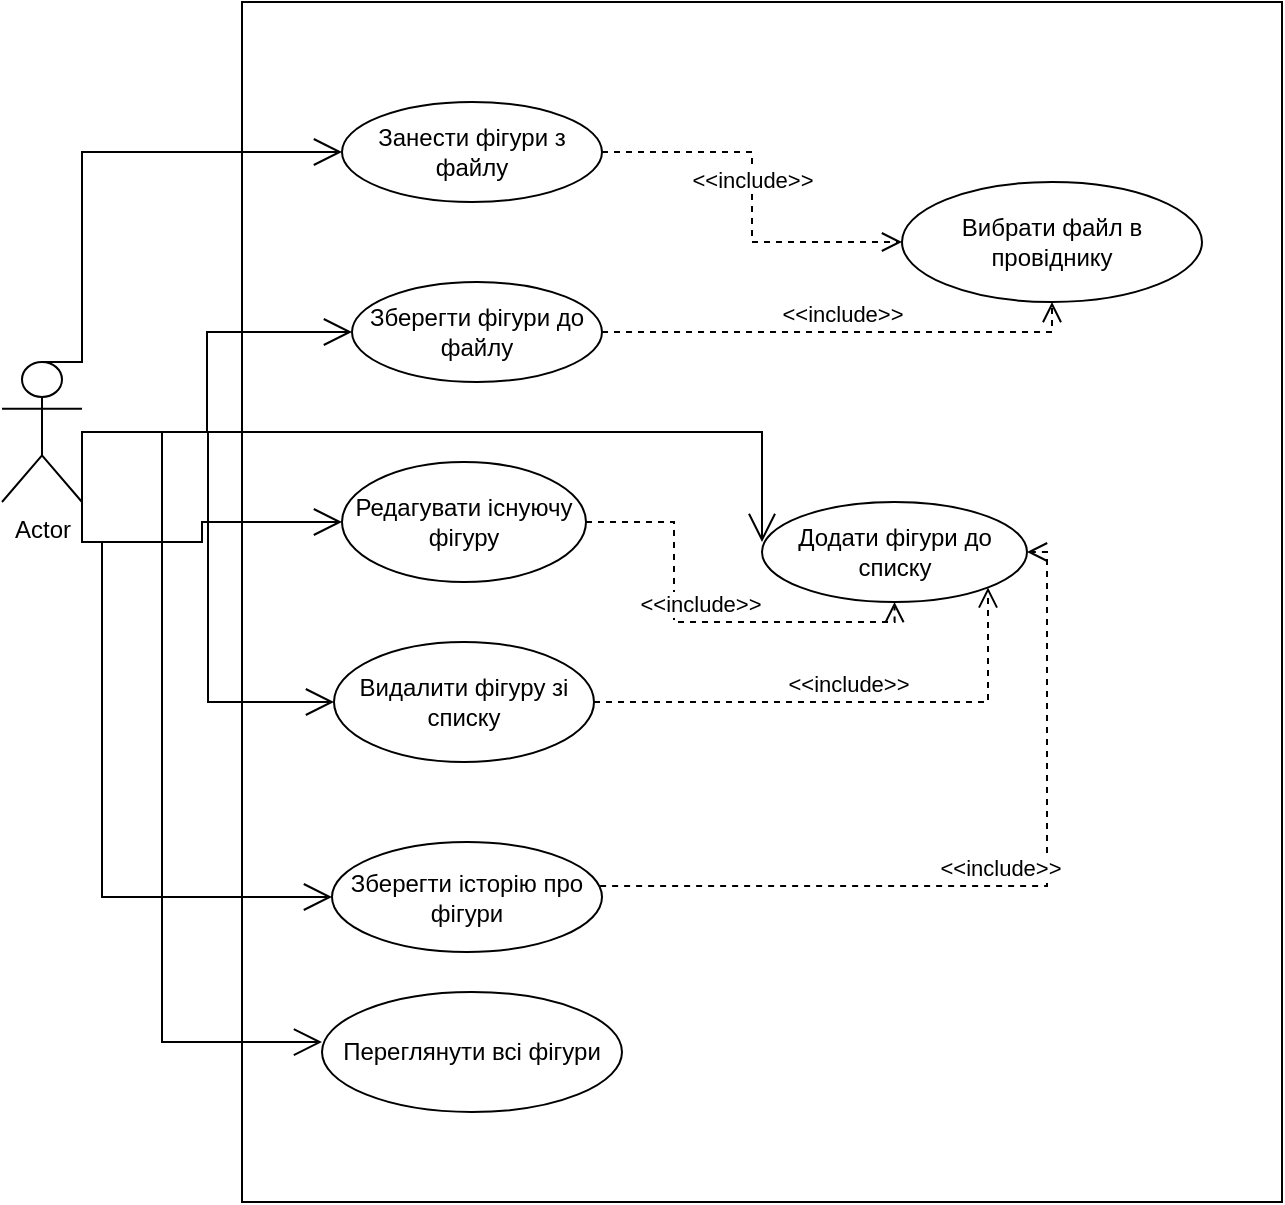 <mxfile version="15.4.0" type="device"><diagram id="b9oItKzszC2DjgYld8-A" name="Page-1"><mxGraphModel dx="946" dy="725" grid="1" gridSize="10" guides="1" tooltips="1" connect="1" arrows="1" fold="1" page="1" pageScale="1" pageWidth="827" pageHeight="1169" math="0" shadow="0"><root><mxCell id="0"/><mxCell id="1" parent="0"/><mxCell id="ov72_7PCmIU3l9Qkin2a-2" value="" style="rounded=0;whiteSpace=wrap;html=1;fillColor=default;" vertex="1" parent="1"><mxGeometry x="210" y="90" width="520" height="600" as="geometry"/></mxCell><mxCell id="ov72_7PCmIU3l9Qkin2a-15" style="edgeStyle=orthogonalEdgeStyle;rounded=0;orthogonalLoop=1;jettySize=auto;html=1;entryX=0;entryY=0.5;entryDx=0;entryDy=0;endSize=12;endArrow=open;endFill=0;" edge="1" parent="1" source="ov72_7PCmIU3l9Qkin2a-1" target="ov72_7PCmIU3l9Qkin2a-4"><mxGeometry relative="1" as="geometry"/></mxCell><mxCell id="ov72_7PCmIU3l9Qkin2a-16" style="edgeStyle=orthogonalEdgeStyle;rounded=0;orthogonalLoop=1;jettySize=auto;html=1;exitX=1;exitY=1;exitDx=0;exitDy=0;exitPerimeter=0;entryX=0;entryY=0.5;entryDx=0;entryDy=0;endArrow=open;endFill=0;endSize=12;" edge="1" parent="1" source="ov72_7PCmIU3l9Qkin2a-1" target="ov72_7PCmIU3l9Qkin2a-6"><mxGeometry relative="1" as="geometry"/></mxCell><mxCell id="ov72_7PCmIU3l9Qkin2a-1" value="Actor" style="shape=umlActor;verticalLabelPosition=bottom;verticalAlign=top;html=1;" vertex="1" parent="1"><mxGeometry x="90" y="270" width="40" height="70" as="geometry"/></mxCell><mxCell id="ov72_7PCmIU3l9Qkin2a-3" value="Занести фігури з файлу" style="ellipse;whiteSpace=wrap;html=1;" vertex="1" parent="1"><mxGeometry x="260" y="140" width="130" height="50" as="geometry"/></mxCell><mxCell id="ov72_7PCmIU3l9Qkin2a-4" value="Зберегти фігури до файлу" style="ellipse;whiteSpace=wrap;html=1;" vertex="1" parent="1"><mxGeometry x="265" y="230" width="125" height="50" as="geometry"/></mxCell><mxCell id="ov72_7PCmIU3l9Qkin2a-5" value="Додати фігури до списку" style="ellipse;whiteSpace=wrap;html=1;" vertex="1" parent="1"><mxGeometry x="470" y="340" width="132.5" height="50" as="geometry"/></mxCell><mxCell id="ov72_7PCmIU3l9Qkin2a-6" value="Редагувати існуючу фігуру" style="ellipse;whiteSpace=wrap;html=1;" vertex="1" parent="1"><mxGeometry x="260" y="320" width="122" height="60" as="geometry"/></mxCell><mxCell id="ov72_7PCmIU3l9Qkin2a-7" value="Видалити фігуру зі списку" style="ellipse;whiteSpace=wrap;html=1;" vertex="1" parent="1"><mxGeometry x="256" y="410" width="130" height="60" as="geometry"/></mxCell><mxCell id="ov72_7PCmIU3l9Qkin2a-8" value="Зберегти історію про фігури" style="ellipse;whiteSpace=wrap;html=1;" vertex="1" parent="1"><mxGeometry x="255" y="510" width="135" height="55" as="geometry"/></mxCell><mxCell id="ov72_7PCmIU3l9Qkin2a-9" value="Переглянути всі фігури" style="ellipse;whiteSpace=wrap;html=1;" vertex="1" parent="1"><mxGeometry x="250" y="585" width="150" height="60" as="geometry"/></mxCell><mxCell id="ov72_7PCmIU3l9Qkin2a-10" value="Вибрати файл в провіднику" style="ellipse;whiteSpace=wrap;html=1;" vertex="1" parent="1"><mxGeometry x="540" y="180" width="150" height="60" as="geometry"/></mxCell><mxCell id="ov72_7PCmIU3l9Qkin2a-14" value="" style="endArrow=open;endFill=1;endSize=12;html=1;rounded=0;edgeStyle=orthogonalEdgeStyle;exitX=0.5;exitY=0;exitDx=0;exitDy=0;exitPerimeter=0;entryX=0;entryY=0.5;entryDx=0;entryDy=0;" edge="1" parent="1" source="ov72_7PCmIU3l9Qkin2a-1" target="ov72_7PCmIU3l9Qkin2a-3"><mxGeometry width="160" relative="1" as="geometry"><mxPoint x="120" y="340" as="sourcePoint"/><mxPoint x="280" y="340" as="targetPoint"/><Array as="points"><mxPoint x="130" y="270"/><mxPoint x="130" y="165"/></Array></mxGeometry></mxCell><mxCell id="ov72_7PCmIU3l9Qkin2a-17" value="" style="endArrow=open;endFill=1;endSize=12;html=1;rounded=0;edgeStyle=orthogonalEdgeStyle;entryX=0;entryY=0.5;entryDx=0;entryDy=0;" edge="1" parent="1" source="ov72_7PCmIU3l9Qkin2a-1" target="ov72_7PCmIU3l9Qkin2a-7"><mxGeometry width="160" relative="1" as="geometry"><mxPoint x="110" y="420" as="sourcePoint"/><mxPoint x="270" y="420" as="targetPoint"/></mxGeometry></mxCell><mxCell id="ov72_7PCmIU3l9Qkin2a-18" value="" style="endArrow=open;endFill=1;endSize=12;html=1;rounded=0;edgeStyle=orthogonalEdgeStyle;entryX=0;entryY=0.5;entryDx=0;entryDy=0;" edge="1" parent="1" target="ov72_7PCmIU3l9Qkin2a-8"><mxGeometry width="160" relative="1" as="geometry"><mxPoint x="130" y="360" as="sourcePoint"/><mxPoint x="260" y="530" as="targetPoint"/><Array as="points"><mxPoint x="140" y="360"/><mxPoint x="140" y="538"/></Array></mxGeometry></mxCell><mxCell id="ov72_7PCmIU3l9Qkin2a-19" value="" style="endArrow=open;endFill=1;endSize=12;html=1;rounded=0;edgeStyle=orthogonalEdgeStyle;entryX=0;entryY=0.417;entryDx=0;entryDy=0;entryPerimeter=0;" edge="1" parent="1" source="ov72_7PCmIU3l9Qkin2a-1" target="ov72_7PCmIU3l9Qkin2a-9"><mxGeometry width="160" relative="1" as="geometry"><mxPoint x="90" y="620" as="sourcePoint"/><mxPoint x="250" y="620" as="targetPoint"/><Array as="points"><mxPoint x="170" y="305"/><mxPoint x="170" y="610"/></Array></mxGeometry></mxCell><mxCell id="ov72_7PCmIU3l9Qkin2a-20" value="&amp;lt;&amp;lt;include&amp;gt;&amp;gt;" style="html=1;verticalAlign=bottom;endArrow=open;dashed=1;endSize=8;rounded=0;edgeStyle=orthogonalEdgeStyle;entryX=0;entryY=0.5;entryDx=0;entryDy=0;exitX=1;exitY=0.5;exitDx=0;exitDy=0;" edge="1" parent="1" source="ov72_7PCmIU3l9Qkin2a-3" target="ov72_7PCmIU3l9Qkin2a-10"><mxGeometry relative="1" as="geometry"><mxPoint x="470" y="170" as="sourcePoint"/><mxPoint x="390" y="170" as="targetPoint"/></mxGeometry></mxCell><mxCell id="ov72_7PCmIU3l9Qkin2a-21" value="&amp;lt;&amp;lt;include&amp;gt;&amp;gt;" style="html=1;verticalAlign=bottom;endArrow=open;dashed=1;endSize=8;rounded=0;edgeStyle=orthogonalEdgeStyle;entryX=0.5;entryY=1;entryDx=0;entryDy=0;exitX=1;exitY=0.5;exitDx=0;exitDy=0;" edge="1" parent="1" source="ov72_7PCmIU3l9Qkin2a-4" target="ov72_7PCmIU3l9Qkin2a-10"><mxGeometry relative="1" as="geometry"><mxPoint x="395" y="270" as="sourcePoint"/><mxPoint x="545" y="315" as="targetPoint"/></mxGeometry></mxCell><mxCell id="ov72_7PCmIU3l9Qkin2a-22" value="" style="endArrow=open;endFill=1;endSize=12;html=1;rounded=0;edgeStyle=orthogonalEdgeStyle;exitX=1;exitY=1;exitDx=0;exitDy=0;exitPerimeter=0;" edge="1" parent="1" source="ov72_7PCmIU3l9Qkin2a-1"><mxGeometry width="160" relative="1" as="geometry"><mxPoint x="310" y="360" as="sourcePoint"/><mxPoint x="470" y="360" as="targetPoint"/><Array as="points"><mxPoint x="130" y="305"/><mxPoint x="470" y="305"/></Array></mxGeometry></mxCell><mxCell id="ov72_7PCmIU3l9Qkin2a-23" value="&amp;lt;&amp;lt;include&amp;gt;&amp;gt;" style="html=1;verticalAlign=bottom;endArrow=open;dashed=1;endSize=8;rounded=0;edgeStyle=orthogonalEdgeStyle;entryX=0.5;entryY=1;entryDx=0;entryDy=0;exitX=1;exitY=0.5;exitDx=0;exitDy=0;" edge="1" parent="1" source="ov72_7PCmIU3l9Qkin2a-6" target="ov72_7PCmIU3l9Qkin2a-5"><mxGeometry relative="1" as="geometry"><mxPoint x="382" y="410" as="sourcePoint"/><mxPoint x="532" y="455" as="targetPoint"/></mxGeometry></mxCell><mxCell id="ov72_7PCmIU3l9Qkin2a-24" value="&amp;lt;&amp;lt;include&amp;gt;&amp;gt;" style="html=1;verticalAlign=bottom;endArrow=open;dashed=1;endSize=8;rounded=0;edgeStyle=orthogonalEdgeStyle;entryX=1;entryY=1;entryDx=0;entryDy=0;exitX=1;exitY=0.5;exitDx=0;exitDy=0;" edge="1" parent="1" source="ov72_7PCmIU3l9Qkin2a-7" target="ov72_7PCmIU3l9Qkin2a-5"><mxGeometry relative="1" as="geometry"><mxPoint x="414" y="470" as="sourcePoint"/><mxPoint x="564" y="515" as="targetPoint"/></mxGeometry></mxCell><mxCell id="ov72_7PCmIU3l9Qkin2a-25" value="&amp;lt;&amp;lt;include&amp;gt;&amp;gt;" style="html=1;verticalAlign=bottom;endArrow=open;dashed=1;endSize=8;rounded=0;edgeStyle=orthogonalEdgeStyle;entryX=1;entryY=0.5;entryDx=0;entryDy=0;exitX=0.993;exitY=0.4;exitDx=0;exitDy=0;exitPerimeter=0;" edge="1" parent="1" source="ov72_7PCmIU3l9Qkin2a-8" target="ov72_7PCmIU3l9Qkin2a-5"><mxGeometry relative="1" as="geometry"><mxPoint x="382" y="540" as="sourcePoint"/><mxPoint x="532" y="585" as="targetPoint"/></mxGeometry></mxCell></root></mxGraphModel></diagram></mxfile>